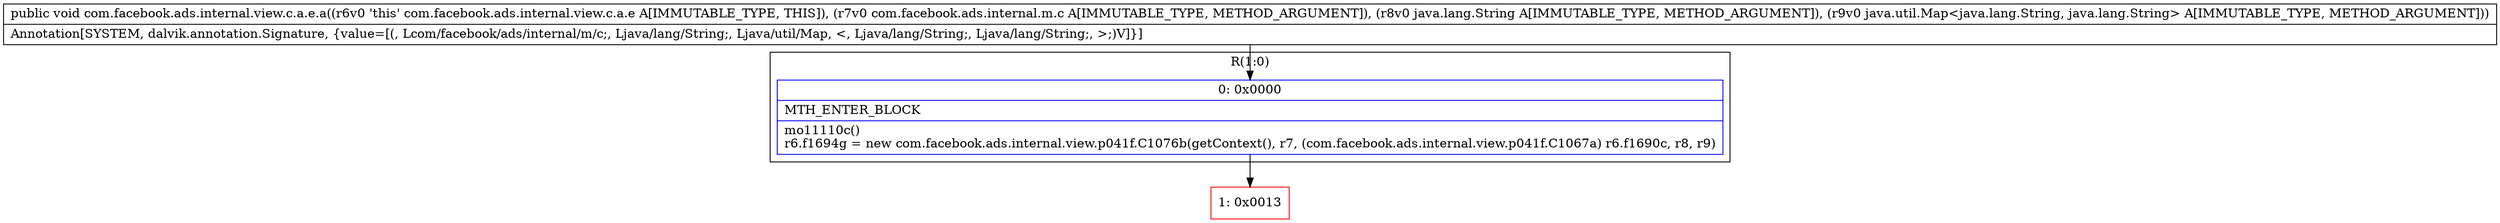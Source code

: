 digraph "CFG forcom.facebook.ads.internal.view.c.a.e.a(Lcom\/facebook\/ads\/internal\/m\/c;Ljava\/lang\/String;Ljava\/util\/Map;)V" {
subgraph cluster_Region_147788598 {
label = "R(1:0)";
node [shape=record,color=blue];
Node_0 [shape=record,label="{0\:\ 0x0000|MTH_ENTER_BLOCK\l|mo11110c()\lr6.f1694g = new com.facebook.ads.internal.view.p041f.C1076b(getContext(), r7, (com.facebook.ads.internal.view.p041f.C1067a) r6.f1690c, r8, r9)\l}"];
}
Node_1 [shape=record,color=red,label="{1\:\ 0x0013}"];
MethodNode[shape=record,label="{public void com.facebook.ads.internal.view.c.a.e.a((r6v0 'this' com.facebook.ads.internal.view.c.a.e A[IMMUTABLE_TYPE, THIS]), (r7v0 com.facebook.ads.internal.m.c A[IMMUTABLE_TYPE, METHOD_ARGUMENT]), (r8v0 java.lang.String A[IMMUTABLE_TYPE, METHOD_ARGUMENT]), (r9v0 java.util.Map\<java.lang.String, java.lang.String\> A[IMMUTABLE_TYPE, METHOD_ARGUMENT]))  | Annotation[SYSTEM, dalvik.annotation.Signature, \{value=[(, Lcom\/facebook\/ads\/internal\/m\/c;, Ljava\/lang\/String;, Ljava\/util\/Map, \<, Ljava\/lang\/String;, Ljava\/lang\/String;, \>;)V]\}]\l}"];
MethodNode -> Node_0;
Node_0 -> Node_1;
}

